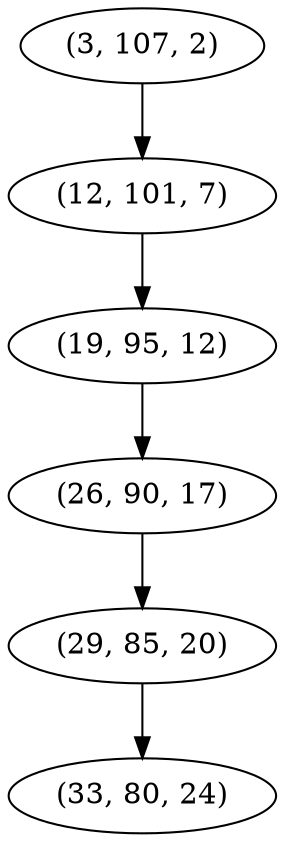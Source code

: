 digraph tree {
    "(3, 107, 2)";
    "(12, 101, 7)";
    "(19, 95, 12)";
    "(26, 90, 17)";
    "(29, 85, 20)";
    "(33, 80, 24)";
    "(3, 107, 2)" -> "(12, 101, 7)";
    "(12, 101, 7)" -> "(19, 95, 12)";
    "(19, 95, 12)" -> "(26, 90, 17)";
    "(26, 90, 17)" -> "(29, 85, 20)";
    "(29, 85, 20)" -> "(33, 80, 24)";
}
